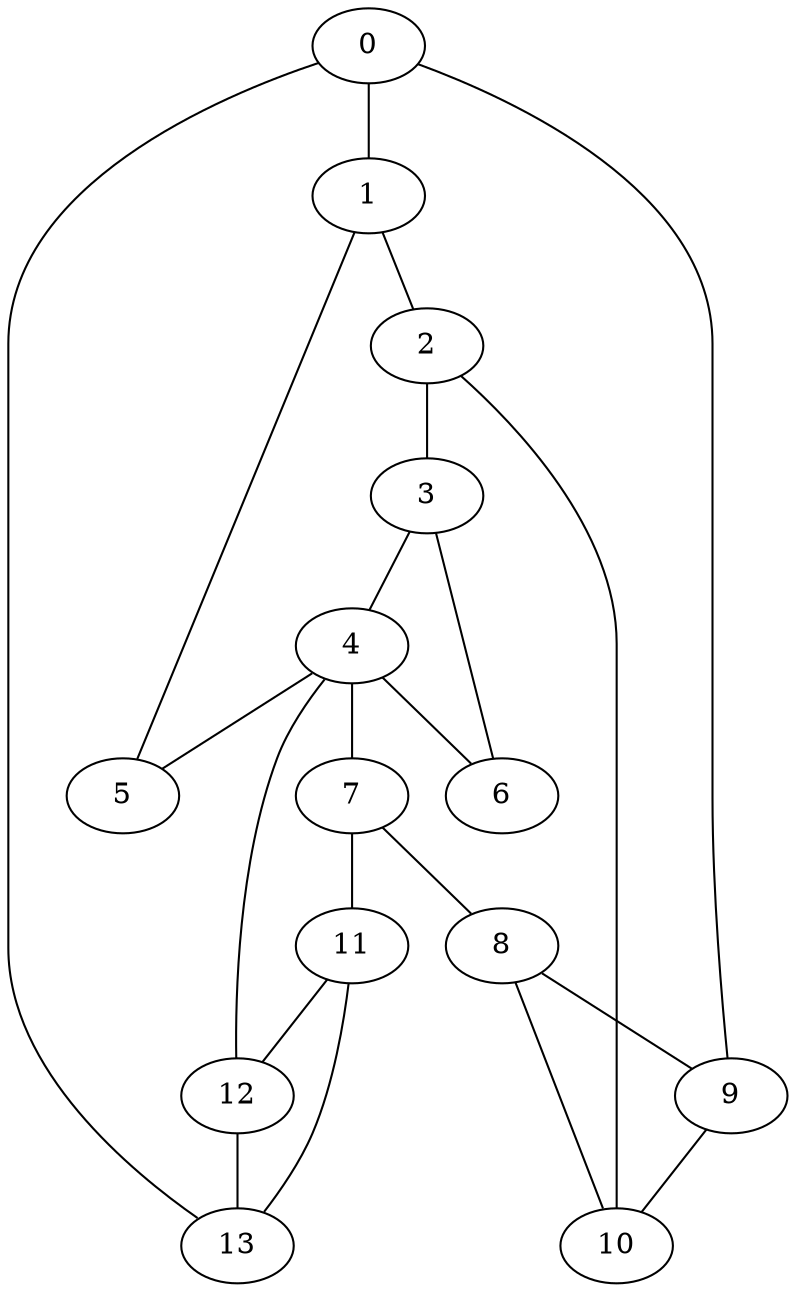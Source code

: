 strict graph G {
  0;
  1;
  2;
  3;
  4;
  5;
  6;
  7;
  8;
  9;
  10;
  11;
  12;
  13;
  0 -- 1;
  0 -- 9;
  0 -- 13;
  1 -- 2;
  1 -- 5;
  2 -- 3;
  2 -- 10;
  3 -- 6;
  3 -- 4;
  4 -- 5;
  4 -- 6;
  4 -- 7;
  4 -- 12;
  7 -- 8;
  7 -- 11;
  8 -- 10;
  8 -- 9;
  9 -- 10;
  11 -- 12;
  11 -- 13;
  12 -- 13;
}

